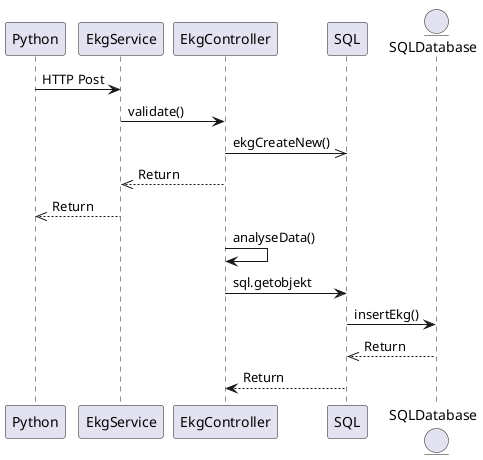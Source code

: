 @startuml

Python -> EkgService : HTTP Post
EkgService -> EkgController : validate()
EkgController ->> SQL : ekgCreateNew()

EkgService <<-- EkgController : Return
Python <<-- EkgService : Return

EkgController -> EkgController : analyseData()

EkgController -> SQL : sql.getobjekt
entity      SQLDatabase      as sqldb
SQL -> sqldb  : insertEkg()
SQL <<-- sqldb : Return
EkgController <-- SQL : Return
@enduml